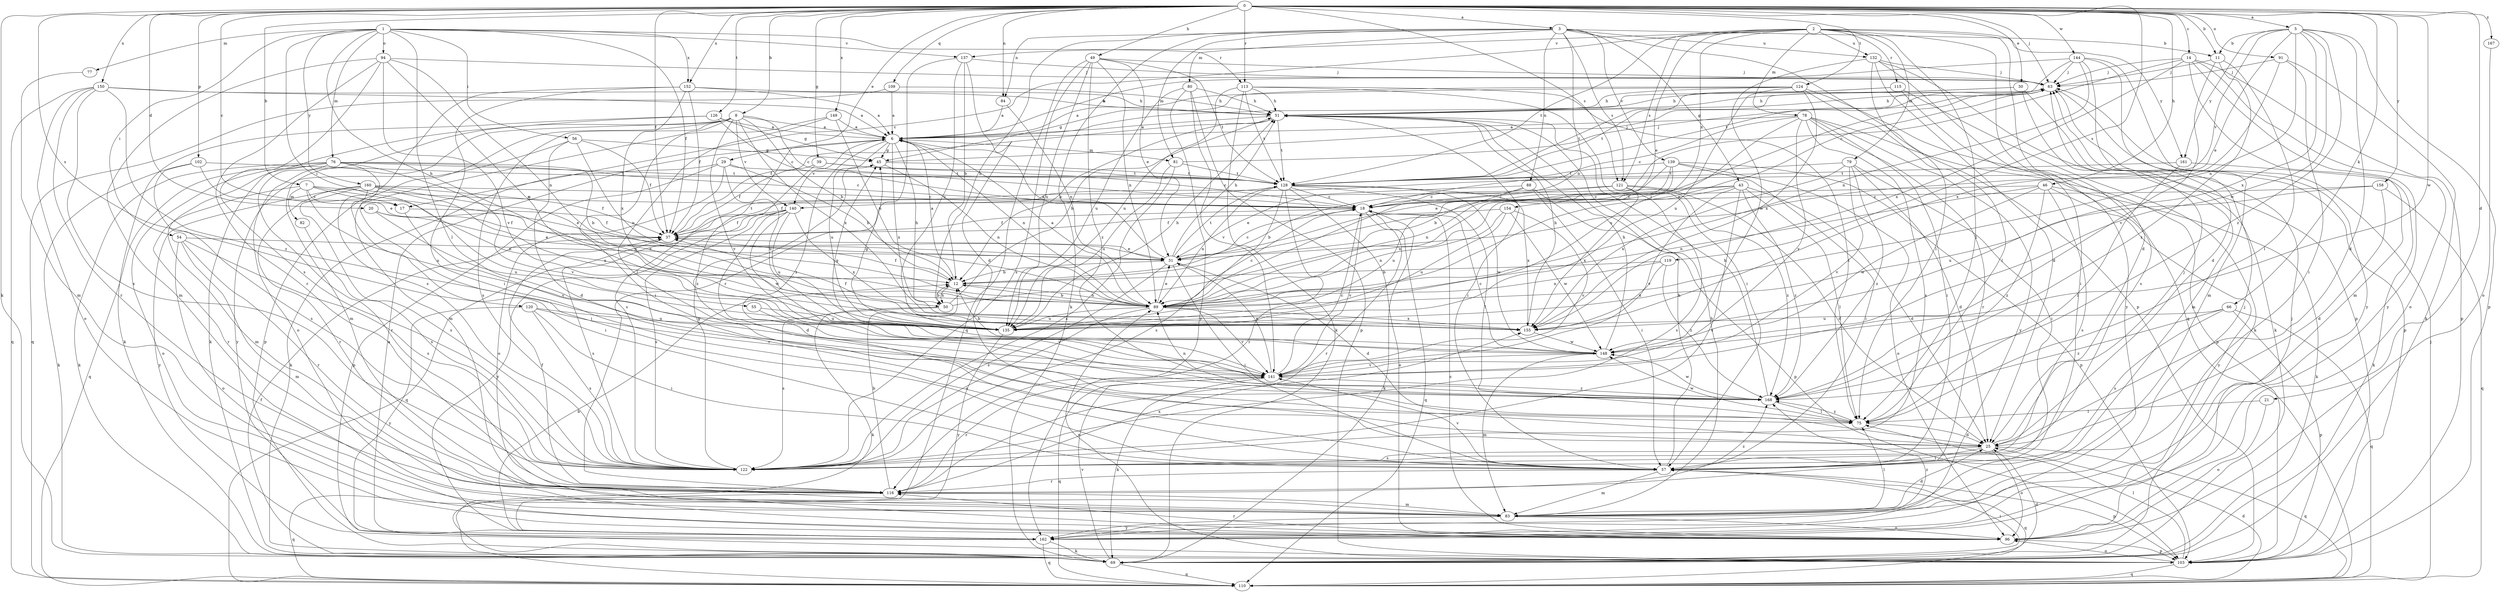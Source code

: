 strict digraph  {
0;
1;
2;
3;
5;
6;
7;
8;
11;
12;
14;
17;
18;
20;
21;
25;
29;
30;
31;
37;
39;
43;
45;
46;
49;
50;
51;
54;
55;
56;
57;
63;
66;
69;
75;
76;
77;
78;
79;
80;
81;
82;
83;
84;
88;
89;
91;
94;
96;
102;
103;
109;
110;
113;
115;
116;
119;
120;
121;
122;
124;
126;
128;
132;
135;
137;
139;
140;
141;
144;
148;
149;
150;
152;
154;
155;
158;
160;
161;
162;
167;
168;
0 -> 3  [label=a];
0 -> 5  [label=a];
0 -> 7  [label=b];
0 -> 8  [label=b];
0 -> 11  [label=b];
0 -> 14  [label=c];
0 -> 17  [label=c];
0 -> 20  [label=d];
0 -> 21  [label=d];
0 -> 29  [label=e];
0 -> 30  [label=e];
0 -> 37  [label=f];
0 -> 39  [label=g];
0 -> 46  [label=h];
0 -> 49  [label=h];
0 -> 63  [label=j];
0 -> 66  [label=k];
0 -> 69  [label=k];
0 -> 84  [label=n];
0 -> 91  [label=o];
0 -> 102  [label=p];
0 -> 109  [label=q];
0 -> 113  [label=r];
0 -> 119  [label=s];
0 -> 120  [label=s];
0 -> 121  [label=s];
0 -> 124  [label=t];
0 -> 126  [label=t];
0 -> 144  [label=w];
0 -> 148  [label=w];
0 -> 149  [label=x];
0 -> 150  [label=x];
0 -> 152  [label=x];
0 -> 158  [label=y];
0 -> 167  [label=z];
1 -> 37  [label=f];
1 -> 50  [label=h];
1 -> 54  [label=i];
1 -> 55  [label=i];
1 -> 56  [label=i];
1 -> 75  [label=l];
1 -> 76  [label=m];
1 -> 77  [label=m];
1 -> 94  [label=o];
1 -> 113  [label=r];
1 -> 137  [label=v];
1 -> 152  [label=x];
1 -> 160  [label=y];
2 -> 17  [label=c];
2 -> 25  [label=d];
2 -> 31  [label=e];
2 -> 75  [label=l];
2 -> 78  [label=m];
2 -> 79  [label=m];
2 -> 110  [label=q];
2 -> 115  [label=r];
2 -> 121  [label=s];
2 -> 128  [label=t];
2 -> 132  [label=u];
2 -> 137  [label=v];
2 -> 154  [label=x];
2 -> 161  [label=y];
3 -> 11  [label=b];
3 -> 43  [label=g];
3 -> 50  [label=h];
3 -> 69  [label=k];
3 -> 80  [label=m];
3 -> 81  [label=m];
3 -> 84  [label=n];
3 -> 88  [label=n];
3 -> 89  [label=n];
3 -> 103  [label=p];
3 -> 121  [label=s];
3 -> 132  [label=u];
3 -> 139  [label=v];
5 -> 11  [label=b];
5 -> 25  [label=d];
5 -> 31  [label=e];
5 -> 89  [label=n];
5 -> 103  [label=p];
5 -> 140  [label=v];
5 -> 148  [label=w];
5 -> 155  [label=x];
5 -> 161  [label=y];
5 -> 168  [label=z];
6 -> 45  [label=g];
6 -> 50  [label=h];
6 -> 63  [label=j];
6 -> 81  [label=m];
6 -> 89  [label=n];
6 -> 122  [label=s];
6 -> 135  [label=u];
6 -> 140  [label=v];
6 -> 155  [label=x];
6 -> 168  [label=z];
7 -> 17  [label=c];
7 -> 18  [label=c];
7 -> 31  [label=e];
7 -> 82  [label=m];
7 -> 89  [label=n];
7 -> 116  [label=r];
7 -> 135  [label=u];
8 -> 6  [label=a];
8 -> 12  [label=b];
8 -> 18  [label=c];
8 -> 57  [label=i];
8 -> 69  [label=k];
8 -> 83  [label=m];
8 -> 103  [label=p];
8 -> 122  [label=s];
8 -> 140  [label=v];
8 -> 141  [label=v];
8 -> 155  [label=x];
11 -> 63  [label=j];
11 -> 75  [label=l];
11 -> 141  [label=v];
11 -> 168  [label=z];
12 -> 6  [label=a];
12 -> 37  [label=f];
12 -> 50  [label=h];
12 -> 89  [label=n];
14 -> 18  [label=c];
14 -> 63  [label=j];
14 -> 83  [label=m];
14 -> 96  [label=o];
14 -> 103  [label=p];
14 -> 155  [label=x];
14 -> 162  [label=y];
17 -> 37  [label=f];
17 -> 141  [label=v];
18 -> 37  [label=f];
18 -> 69  [label=k];
18 -> 110  [label=q];
18 -> 116  [label=r];
18 -> 141  [label=v];
20 -> 31  [label=e];
20 -> 37  [label=f];
20 -> 135  [label=u];
21 -> 75  [label=l];
21 -> 96  [label=o];
25 -> 57  [label=i];
25 -> 63  [label=j];
25 -> 96  [label=o];
25 -> 110  [label=q];
25 -> 122  [label=s];
29 -> 12  [label=b];
29 -> 69  [label=k];
29 -> 96  [label=o];
29 -> 103  [label=p];
29 -> 128  [label=t];
29 -> 135  [label=u];
30 -> 51  [label=h];
30 -> 69  [label=k];
30 -> 83  [label=m];
30 -> 128  [label=t];
31 -> 6  [label=a];
31 -> 12  [label=b];
31 -> 18  [label=c];
31 -> 25  [label=d];
31 -> 51  [label=h];
31 -> 57  [label=i];
31 -> 122  [label=s];
31 -> 128  [label=t];
37 -> 31  [label=e];
37 -> 122  [label=s];
37 -> 128  [label=t];
39 -> 18  [label=c];
39 -> 37  [label=f];
39 -> 128  [label=t];
39 -> 168  [label=z];
43 -> 18  [label=c];
43 -> 25  [label=d];
43 -> 37  [label=f];
43 -> 75  [label=l];
43 -> 89  [label=n];
43 -> 122  [label=s];
43 -> 141  [label=v];
43 -> 168  [label=z];
45 -> 63  [label=j];
45 -> 89  [label=n];
45 -> 128  [label=t];
46 -> 18  [label=c];
46 -> 69  [label=k];
46 -> 89  [label=n];
46 -> 122  [label=s];
46 -> 148  [label=w];
46 -> 162  [label=y];
46 -> 168  [label=z];
49 -> 31  [label=e];
49 -> 63  [label=j];
49 -> 89  [label=n];
49 -> 110  [label=q];
49 -> 122  [label=s];
49 -> 128  [label=t];
49 -> 135  [label=u];
49 -> 168  [label=z];
50 -> 12  [label=b];
50 -> 51  [label=h];
50 -> 63  [label=j];
50 -> 69  [label=k];
50 -> 122  [label=s];
51 -> 6  [label=a];
51 -> 12  [label=b];
51 -> 37  [label=f];
51 -> 57  [label=i];
51 -> 128  [label=t];
54 -> 31  [label=e];
54 -> 83  [label=m];
54 -> 96  [label=o];
54 -> 116  [label=r];
54 -> 122  [label=s];
55 -> 135  [label=u];
55 -> 141  [label=v];
56 -> 25  [label=d];
56 -> 37  [label=f];
56 -> 45  [label=g];
56 -> 89  [label=n];
56 -> 162  [label=y];
57 -> 51  [label=h];
57 -> 83  [label=m];
57 -> 103  [label=p];
57 -> 110  [label=q];
57 -> 116  [label=r];
57 -> 141  [label=v];
63 -> 51  [label=h];
63 -> 89  [label=n];
63 -> 103  [label=p];
66 -> 103  [label=p];
66 -> 110  [label=q];
66 -> 122  [label=s];
66 -> 135  [label=u];
66 -> 168  [label=z];
69 -> 25  [label=d];
69 -> 57  [label=i];
69 -> 110  [label=q];
69 -> 141  [label=v];
75 -> 25  [label=d];
75 -> 148  [label=w];
75 -> 168  [label=z];
76 -> 12  [label=b];
76 -> 18  [label=c];
76 -> 57  [label=i];
76 -> 69  [label=k];
76 -> 83  [label=m];
76 -> 96  [label=o];
76 -> 110  [label=q];
76 -> 116  [label=r];
76 -> 128  [label=t];
76 -> 141  [label=v];
77 -> 83  [label=m];
78 -> 6  [label=a];
78 -> 18  [label=c];
78 -> 57  [label=i];
78 -> 103  [label=p];
78 -> 116  [label=r];
78 -> 122  [label=s];
78 -> 135  [label=u];
78 -> 141  [label=v];
78 -> 162  [label=y];
79 -> 25  [label=d];
79 -> 57  [label=i];
79 -> 128  [label=t];
79 -> 141  [label=v];
79 -> 155  [label=x];
79 -> 168  [label=z];
80 -> 51  [label=h];
80 -> 103  [label=p];
80 -> 135  [label=u];
80 -> 141  [label=v];
80 -> 162  [label=y];
81 -> 63  [label=j];
81 -> 122  [label=s];
81 -> 128  [label=t];
81 -> 135  [label=u];
82 -> 122  [label=s];
83 -> 25  [label=d];
83 -> 51  [label=h];
83 -> 63  [label=j];
83 -> 75  [label=l];
83 -> 96  [label=o];
83 -> 162  [label=y];
84 -> 6  [label=a];
84 -> 89  [label=n];
88 -> 18  [label=c];
88 -> 31  [label=e];
88 -> 57  [label=i];
88 -> 103  [label=p];
88 -> 135  [label=u];
89 -> 6  [label=a];
89 -> 12  [label=b];
89 -> 18  [label=c];
89 -> 31  [label=e];
89 -> 122  [label=s];
89 -> 135  [label=u];
89 -> 141  [label=v];
89 -> 155  [label=x];
91 -> 57  [label=i];
91 -> 63  [label=j];
91 -> 69  [label=k];
91 -> 155  [label=x];
94 -> 63  [label=j];
94 -> 83  [label=m];
94 -> 89  [label=n];
94 -> 116  [label=r];
94 -> 122  [label=s];
94 -> 135  [label=u];
94 -> 141  [label=v];
96 -> 18  [label=c];
96 -> 63  [label=j];
96 -> 103  [label=p];
96 -> 116  [label=r];
102 -> 31  [label=e];
102 -> 69  [label=k];
102 -> 122  [label=s];
102 -> 128  [label=t];
103 -> 37  [label=f];
103 -> 75  [label=l];
103 -> 89  [label=n];
103 -> 96  [label=o];
103 -> 110  [label=q];
109 -> 6  [label=a];
109 -> 51  [label=h];
109 -> 110  [label=q];
110 -> 25  [label=d];
110 -> 63  [label=j];
113 -> 51  [label=h];
113 -> 57  [label=i];
113 -> 69  [label=k];
113 -> 75  [label=l];
113 -> 128  [label=t];
113 -> 135  [label=u];
115 -> 51  [label=h];
115 -> 57  [label=i];
115 -> 69  [label=k];
115 -> 128  [label=t];
116 -> 12  [label=b];
116 -> 37  [label=f];
116 -> 83  [label=m];
116 -> 110  [label=q];
116 -> 155  [label=x];
116 -> 168  [label=z];
119 -> 12  [label=b];
119 -> 89  [label=n];
119 -> 155  [label=x];
119 -> 168  [label=z];
120 -> 57  [label=i];
120 -> 122  [label=s];
120 -> 135  [label=u];
120 -> 141  [label=v];
120 -> 162  [label=y];
121 -> 12  [label=b];
121 -> 18  [label=c];
121 -> 25  [label=d];
121 -> 122  [label=s];
121 -> 155  [label=x];
121 -> 168  [label=z];
122 -> 45  [label=g];
124 -> 6  [label=a];
124 -> 45  [label=g];
124 -> 51  [label=h];
124 -> 75  [label=l];
124 -> 122  [label=s];
124 -> 135  [label=u];
124 -> 155  [label=x];
126 -> 6  [label=a];
126 -> 18  [label=c];
126 -> 45  [label=g];
126 -> 69  [label=k];
126 -> 96  [label=o];
128 -> 18  [label=c];
128 -> 75  [label=l];
128 -> 89  [label=n];
128 -> 96  [label=o];
128 -> 116  [label=r];
128 -> 122  [label=s];
128 -> 148  [label=w];
128 -> 155  [label=x];
132 -> 25  [label=d];
132 -> 63  [label=j];
132 -> 75  [label=l];
132 -> 103  [label=p];
132 -> 148  [label=w];
132 -> 162  [label=y];
135 -> 45  [label=g];
135 -> 51  [label=h];
135 -> 162  [label=y];
137 -> 12  [label=b];
137 -> 25  [label=d];
137 -> 63  [label=j];
137 -> 116  [label=r];
137 -> 135  [label=u];
139 -> 12  [label=b];
139 -> 31  [label=e];
139 -> 57  [label=i];
139 -> 89  [label=n];
139 -> 96  [label=o];
139 -> 103  [label=p];
139 -> 128  [label=t];
140 -> 25  [label=d];
140 -> 37  [label=f];
140 -> 110  [label=q];
140 -> 122  [label=s];
140 -> 135  [label=u];
140 -> 148  [label=w];
140 -> 155  [label=x];
140 -> 162  [label=y];
141 -> 18  [label=c];
141 -> 31  [label=e];
141 -> 69  [label=k];
141 -> 110  [label=q];
141 -> 116  [label=r];
141 -> 168  [label=z];
144 -> 6  [label=a];
144 -> 25  [label=d];
144 -> 63  [label=j];
144 -> 83  [label=m];
144 -> 89  [label=n];
144 -> 128  [label=t];
144 -> 162  [label=y];
148 -> 12  [label=b];
148 -> 18  [label=c];
148 -> 45  [label=g];
148 -> 51  [label=h];
148 -> 83  [label=m];
148 -> 141  [label=v];
149 -> 6  [label=a];
149 -> 75  [label=l];
149 -> 83  [label=m];
149 -> 89  [label=n];
150 -> 6  [label=a];
150 -> 51  [label=h];
150 -> 96  [label=o];
150 -> 110  [label=q];
150 -> 116  [label=r];
150 -> 122  [label=s];
150 -> 168  [label=z];
152 -> 6  [label=a];
152 -> 37  [label=f];
152 -> 51  [label=h];
152 -> 57  [label=i];
152 -> 122  [label=s];
152 -> 155  [label=x];
154 -> 37  [label=f];
154 -> 89  [label=n];
154 -> 135  [label=u];
154 -> 141  [label=v];
154 -> 148  [label=w];
155 -> 37  [label=f];
155 -> 51  [label=h];
155 -> 148  [label=w];
158 -> 18  [label=c];
158 -> 25  [label=d];
158 -> 110  [label=q];
158 -> 135  [label=u];
160 -> 18  [label=c];
160 -> 37  [label=f];
160 -> 57  [label=i];
160 -> 89  [label=n];
160 -> 116  [label=r];
160 -> 122  [label=s];
160 -> 155  [label=x];
160 -> 162  [label=y];
161 -> 69  [label=k];
161 -> 75  [label=l];
161 -> 128  [label=t];
162 -> 6  [label=a];
162 -> 12  [label=b];
162 -> 69  [label=k];
162 -> 110  [label=q];
162 -> 168  [label=z];
167 -> 96  [label=o];
168 -> 51  [label=h];
168 -> 75  [label=l];
168 -> 89  [label=n];
168 -> 148  [label=w];
}
